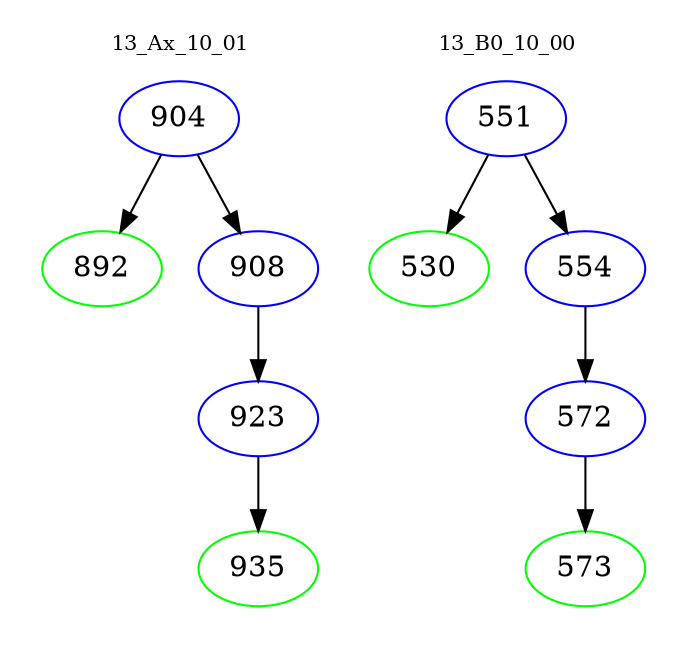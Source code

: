 digraph{
subgraph cluster_0 {
color = white
label = "13_Ax_10_01";
fontsize=10;
T0_904 [label="904", color="blue"]
T0_904 -> T0_892 [color="black"]
T0_892 [label="892", color="green"]
T0_904 -> T0_908 [color="black"]
T0_908 [label="908", color="blue"]
T0_908 -> T0_923 [color="black"]
T0_923 [label="923", color="blue"]
T0_923 -> T0_935 [color="black"]
T0_935 [label="935", color="green"]
}
subgraph cluster_1 {
color = white
label = "13_B0_10_00";
fontsize=10;
T1_551 [label="551", color="blue"]
T1_551 -> T1_530 [color="black"]
T1_530 [label="530", color="green"]
T1_551 -> T1_554 [color="black"]
T1_554 [label="554", color="blue"]
T1_554 -> T1_572 [color="black"]
T1_572 [label="572", color="blue"]
T1_572 -> T1_573 [color="black"]
T1_573 [label="573", color="green"]
}
}
